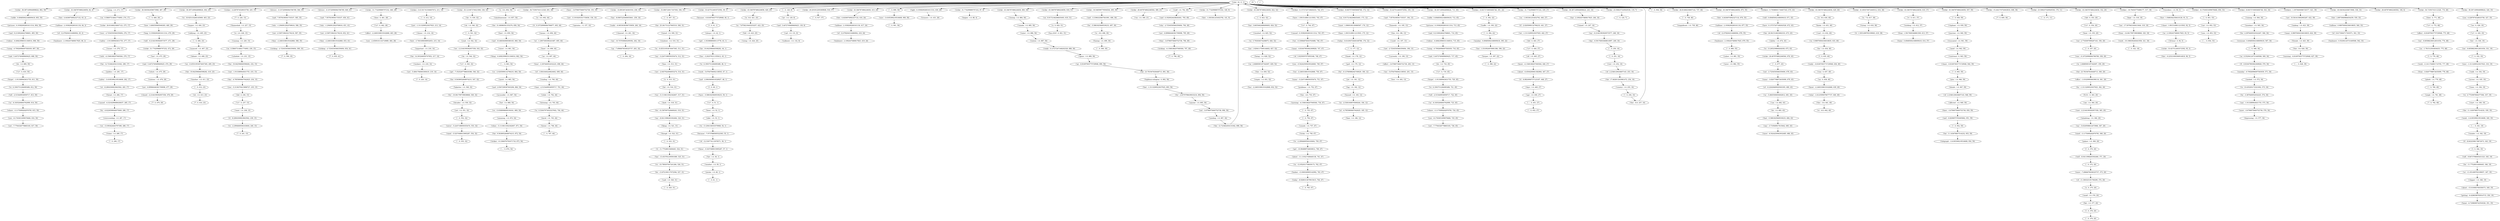 strict digraph "" {
"('you', -2.4509101132718989, 464, 28)";
"('and', -3.3396325867561991, 496, 30)";
"('today', 0.61439372640168788, 176, 12)";
"('david', 1.0, 705, 44)";
"('said', 1.0, 528, 31)";
"('stations', 1.0, 476, 29)";
"('really', -0.81697003775729948, 636, 40)";
"('pictures', 0.19382002601611314, 804, 50)";
"('do', 1.0, 718, 45)";
"('us', -5.4845500650402812, 681, 43)";
"('small', 1.0, 376, 20)";
"('strike', 43.346787486224656, 883, 56)";
"(\"n't\", 0, 810, 50)";
"('...', 0, 863, 54)";
"('a', 0, 515, 31)";
"('wo', 0, 328, 19)";
"('!', 0, 332, 19)";
"('do', 1.0, 544, 32)";
"('time', -2.515449934959717, 701, 44)";
"('?', 0, 226, 15)";
"('...', 0, 874, 54)";
"('be', -3.387640052032225, 574, 34)";
"('24-hour', 0, 94, 5)";
"('strike', 43.346787486224656, 62, 2)";
"('strike', 38.387149944898624, 802, 50)";
"('are', 2.5387196432176218, 587, 35)";
"('this', 3.0, 626, 39)";
"('na', 0, 638, 40)";
"('day', -0.59176003468814997, 249, 16)";
"('all', 1.0, 445, 27)";
"('are', -7.7764326778865183, 817, 50)";
"('strike', 40.040362458673968, 467, 29)";
"('me', -10.747058840299392, 262, 16)";
"('work', -3.1411764801710795, 777, 48)";
"('important', 1.0, 216, 14)";
"('hour', -3.387640052032225, 698, 44)";
"('i', 0, 344, 19)";
"('strike', 38.387149944898624, 402, 23)";
"('hits', 4.4436974992327132, 876, 55)";
"('going', 1.0, 273, 17)";
"('many', -3.8267798872635099, 679, 43)";
"('strike', 31.774299889797252, 472, 29)";
"('town', 1.0, 336, 19)";
"('...', 0, 341, 19)";
"('me', -0.60588236012831054, 774, 48)";
"('is', 8.0, 630, 40)";
"('least', 1.0, 696, 44)";
"('the', 23.781947630448713, 360, 20)";
"('has', -13.453781259591089, 525, 31)";
"(\"n't\", 0, 719, 45)";
"('it', 1.5051499783199063, 619, 38)";
"('they', -2.2483338019162868, 653, 41)";
"('most', 1.0969100130080567, 174, 12)";
"('plus', 1.0, 946, 59)";
"('.', 0, 212, 14)";
"('drivers', -0.10720996964786789, 584, 35)";
"('i', 0, 635, 40)";
"('when', -5.1110613302342607, 871, 54)";
"('less', 1.0, 202, 13)";
"('forget', -1.913389943631755, 720, 45)";
"(\"n't\", 0, 772, 48)";
"('?', 0, 798, 49)";
"('while', 1.0, 702, 44)";
"('publics', 1.0, 281, 17)";
"('if', -2.0205999132796233, 441, 27)";
"('at', -8.2804300823843562, 283, 17)";
"('(', 0, 370, 20)";
"('about', -15.010083760358373, 349, 19)";
"('drivers', -0.10720996964786789, 649, 41)";
"('strike', 31.774299889797252, 460, 28)";
"('needed', 1.0, 572, 34)";
"('liking', 1.0, 521, 31)";
"('home', 0.49485002168009418, 614, 37)";
"('this', -3.0, 641, 40)";
"('quick', 1.0, 865, 54)";
"(\"n't\", 0, 237, 15)";
"('strikes', 0.41181741504607672, 211, 14)";
"('it', -6.8824900737123187, 448, 27)";
"('will', -0.21441993929573577, 471, 29)";
"('to', 10.435293172321002, 573, 34)";
"('so', -5.0308998699194341, 869, 54)";
"(',', 0, 406, 23)";
"('does', 0, 771, 48)";
"('are', -3.1919205351735656, 156, 10)";
"('are', -7.7764326778865183, 726, 45)";
"('forget', -1.913389943631755, 811, 50)";
"('the', 11.143678857514232, 953, 59)";
"('and', 7.9578199591735537, 585, 35)";
"('safety', -1.913389943631755, 277, 17)";
"('depressing', 1.0, 577, 34)";
"('strikes', 4.2287874528033758, 225, 15)";
"(',', 0, 851, 53)";
"('lag', 1.0, 182, 12)";
"('strike', 30.121087376021908, 538, 32)";
"('strike', 33.427512403572592, 95, 5)";
"('on', 0.58607314841774993, 230, 15)";
"('clapham', 1.0, 939, 59)";
"('from', 1.5917600346881509, 613, 37)";
"('beat', 1.0, 355, 20)";
"('yeah', 1.0, 542, 32)";
"('!', 0, 220, 14)";
"('with', -4.1568188207949364, 279, 17)";
"('trains', 1.0, 289, 17)";
"('!', 0, 241, 15)";
"('millions', 2.1938200260161134, 64, 2)";
"('know', -4.1568188207949364, 446, 27)";
"('swing', 1.0, 424, 25)";
"('is', 2.0, 228, 15)";
"('the', 26.941514823682333, 673, 43)";
"('is', 8.0, 856, 54)";
"('affected', 1.0, 949, 59)";
"('to', 0.53047973652527602, 704, 44)";
"('office', -1.0102999566398116, 361, 20)";
"('strikes', -9.1306076793471718, 873, 54)";
"('face', 1.5686362358410126, 91, 5)";
"('ability', 1.0, 674, 43)";
"('of', 2.2346129434607143, 253, 16)";
"('yahoo', 1.0, 881, 55)";
"('ruining', 1.0, 564, 34)";
"(\"n't\", 0, 329, 19)";
"('us', -6.1835200693762999, 723, 45)";
"('lines', -3.6796975660752738, 155, 10)";
"('on', 0.58607314841774993, 274, 17)";
"('closing', 1.0, 884, 56)";
"('work', -5.6764706002138503, 47, 1)";
"('mondays', 1.0, 565, 34)";
"('they', -2.2483338019162868, 588, 35)";
"('these', -5.5257498915995287, 57, 1)";
"('own', 1.0, 853, 53)";
"('wan', 0, 637, 40)";
"('is', 7.0, 617, 38)";
"('be', -13.872190117072506, 527, 31)";
"('strike', 16.89538726581916, 258, 16)";
"('.', 0, 392, 22)";
"('and', -0.8290875765495862, 951, 59)";
"('of', 12.078204314486904, 65, 2)";
"('.', 0, 290, 17)";
"('fuming', 1.0, 499, 30)";
"('where', -3.1175099262876795, 815, 50)";
"('canada', 1.0, 885, 56)";
"('on', 2.6688585187342007, 829, 52)";
"('will', -9.8473798005431323, 345, 19)";
"('8";
"('of', -0.22628489929583395, 680, 43)";
"('did', 0, 443, 27)";
"('strike', 36.73393743112328, 691, 44)";
"('strike', 35.080724917347936, 506, 31)";
"('they', -3.6796975660752738, 796, 49)";
"(',', 0, 412, 23)";
"('one', -1.913389943631755, 233, 15)";
"('walkouts', 1.0, 132, 8)";
"('palace', 1.0, 369, 20)";
"('londoners', 2.1092437480817825, 66, 2)";
"('?', 0, 479, 29)";
"('londoners', 2.1092437480817825, 879, 55)";
"('too', -5.1110613302342607, 517, 31)";
"('hits', 4.4436974992327132, 416, 24)";
"('honestly', 1.0, 195, 13)";
"('traffic', 1.0, 393, 22)";
"('why', -1.2940912924769616, 586, 35)";
"('my', -0.21441993929573577, 248, 16)";
"('weather', 1.0, 59, 1)";
"('strike', 43.346787486224656, 420, 25)";
"(',', 0, 128, 8)";
"('many', -3.2247198959355474, 751, 47)";
"('you', -0.54242509439324849, 749, 47)";
"('the', 17.462813243981472, 254, 16)";
"('any', -1.913389943631755, 575, 34)";
"('strike', 20.201812293369848, 916, 57)";
"('debate', 1.0, 408, 23)";
"('yet', 1.0, 551, 32)";
"('the', 19.042596840598282, 44, 1)";
"('could', 1.0, 197, 13)";
"('strike', 43.346787486224656, 415, 24)";
"('.', 0, 738, 46)";
"('know', -2.2483338019162868, 639, 40)";
"('-', 0, 952, 59)";
"('telegraph', -3.4185399219516608, 954, 59)";
"('my', -3.2247198959355474, 512, 31)";
"('the', 9.5638952608974215, 872, 54)";
"('opens', 1.0, 889, 56)";
"('striking', -4.1568188207949364, 797, 49)";
"('me', -5.6764706002138503, 201, 13)";
"(\"n't\", 0, 545, 32)";
"('the', 11.143678857514232, 339, 19)";
"('amid', 1.0, 942, 59)";
"('are', -0.89966446381709098, 795, 49)";
"('at', -1.2907300390241687, 695, 44)";
"('is', -9.0, 498, 30)";
"('am', 1.0, 364, 20)";
"('really', -6.0653038396735859, 260, 16)";
"('now', -2.2144199392957358, 365, 20)";
"('annoying', 1.0, 870, 54)";
"('";
"('.', 0, 899, 56)";
"('my', -8.0411998265592466, 520, 31)";
"('tight', 0.19382002601611314, 430, 26)";
"('can', 1.0, 682, 43)";
"('making', 1.0, 623, 39)";
"('of', -11.300325191700299, 374, 20)";
"('has', 2.1092437480817825, 246, 16)";
"('best', 1.0, 859, 54)";
"('lines', 1.0915149811213503, 175, 12)";
"('inspire', 1.0, 404, 23)";
"('.', 0, 507, 31)";
"('.', 0, 901, 56)";
"(\"n't\", 0, 444, 27)";
"('junction', 1.0, 940, 59)";
"('strike', 31.774299889797252, 87, 4)";
"('and', 7.9578199591735537, 194, 13)";
"(',', 0, 823, 52)";
"('caused', -4.3216299089436037, 285, 17)";
"('more', -6.5424250943932485, 686, 43)";
"('worst', 1.0, 861, 54)";
"('needing', 1.0, 897, 56)";
"('.', 0, 529, 31)";
"('this', 0.0, 196, 13)";
"(',', 0, 372, 20)";
"('about', -11.119327508440158, 761, 47)";
"('safety', -3.4185399219516608, 282, 17)";
"('.', 0, 177, 12)";
"('it', -11.77528010406445, 524, 31)";
"('tricky', 1.0, 758, 47)";
"('-', 0, 945, 59)";
"('.', 0, 250, 16)";
"('chipper', 1.0, 348, 19)";
"('millions', 2.1938200260161134, 877, 55)";
"('to', 18.925133260145909, 403, 23)";
"('.', 0, 322, 18)";
"('everyone', 0.49485002168009418, 567, 34)";
"('strike', 26.81466234847122, 275, 17)";
"('and', 10.468364969380165, 860, 54)";
"('long', 0.19382002601611314, 470, 29)";
"('so', -11.051499783199057, 347, 19)";
"('well', -8.0411998265592466, 371, 20)";
"('about', -6.4504200061382964, 447, 27)";
"('me', 1.9294117599144602, 827, 52)";
"('us', -6.1835200693762999, 814, 50)";
"('in', 5.793036574208875, 826, 52)";
"('of', 12.078204314486904, 418, 24)";
"('tell', -2.515449934959717, 813, 50)";
"('has', -8.0067225069055841, 259, 16)";
"('strike', 38.387149944898624, 245, 16)";
"('never', -5.2247198959355474, 553, 32)";
"('that', -5.5881825849539233, 684, 43)";
"('many', -0.81647993062369828, 747, 47)";
"('strike', 43.346787486224656, 818, 51)";
"('not', -2.7254550566359494, 678, 43)";
"('sounds', 1.0, 757, 47)";
"('you', -8.1763651699078466, 816, 50)";
"('.', 0, 398, 22)";
"('are', -5.4841766065300419, 219, 14)";
"('issues', 1.0, 278, 17)";
"('any', -3.719569917615642, 685, 43)";
"('and', 5.4472749489669425, 474, 29)";
"('bakerloo', 1.0, 548, 32)";
"('anyone', 1.0, 895, 56)";
"('too', -0.33984878303763688, 746, 47)";
"('morning', -0.81697003775729948, 627, 39)";
"('a', 0, 820, 51)";
"('of', 1.0041640220824402, 699, 44)";
"('not', -2.7254550566359494, 198, 13)";
"('friends', 1.0, 625, 39)";
"('london', -13.900349905142992, 763, 47)";
"('how', -3.7401698308952653, 215, 14)";
"('mind', -3.1175099262876795, 368, 20)";
"('we', -1.3113299523037925, 442, 27)";
"('strike', 18.548599779594504, 495, 30)";
"('";
"('by', -4.6226599046075849, 286, 17)";
"('nice', -3.4185399219516608, 900, 56)";
"('and', 5.4472749489669425, 717, 45)";
"('of', -12.530774113078571, 56, 1)";
"('many', 0.98970004336018835, 624, 39)";
"('by', -1.3113299523037925, 362, 20)";
"('able', 1.0, 53, 1)";
"('tube', 61, 0, -1)";
"('?', 0, 655, 41)";
"('accessible', 1.0, 867, 54)";
"('selfie', 0.49485002168009418, 712, 45)";
"('closed', -2.2144199392957358, 478, 29)";
"(',', 0, 552, 32)";
"('strike', 28.467874862246564, 389, 21)";
"('and', 7.9578199591735537, 650, 41)";
"('rail', 1.0, 131, 8)";
"('staff', 1.0, 792, 49)";
"('want', 1.0, 238, 15)";
"('up', -7.4966676038325737, 263, 16)";
"('millions', 2.1938200260161134, 417, 24)";
"('are', 2.5387196432176218, 652, 41)";
"('fair', 1.0, 58, 1)";
"('of', 2.2346129434607143, 948, 59)";
"('=', 0, 611, 37)";
"('edifying', 1.0, 405, 23)";
"('strike', 31.774299889797252, 140, 9)";
"('to', 13.265239868262638, 675, 43)";
"('why', -1.2940912924769616, 651, 41)";
"('really', 0.13727247168202528, 888, 56)";
"('thameslink', 1.0, 227, 15)";
"('timeline', 1.0, 411, 23)";
"('strike', 33.427512403572592, 39, 1)";
"('the', 31.68086561353276, 858, 54)";
"('strike', 43.346787486224656, 822, 52)";
"('up', -0.81697003775729948, 890, 56)";
"('to', 4.7753997804377306, 337, 19)";
"('station', 1.0, 887, 56)";
"('hits', 2.8873949984654259, 559, 33)";
"('.', 0, 120, 7)";
"('schedule', 1.0, 231, 15)";
"('what', -1.6123599479677737, 640, 40)";
"('the', 19.042596840598282, 410, 23)";
"('bussed', 1.0, 183, 12)";
"('have', -5.5881825849539233, 50, 1)";
"('herpes', 1.0, 397, 22)";
"('on', -13.993424443797398, 288, 17)";
"('to', 6.1903731284085488, 721, 45)";
"('strikes', 6.1372724716820253, 742, 47)";
"('it', 0.10720996964786877, 693, 44)";
"('week', -3.4185399219516608, 340, 19)";
"('get', -1.9339898569113778, 43, 1)";
"('strike', 38.387149944898624, 711, 45)";
"('my', -5.6329598612473966, 367, 20)";
"('.', 0, 677, 43)";
"('strike', 33.427512403572592, 193, 13)";
"('evacuated', 1.0, 941, 59)";
"('strikes', 8.0457574905606748, 172, 12)";
"('too', -2.2483338019162868, 750, 47)";
"('tinted', 1.0, 509, 31)";
"('news', 1.0, 882, 55)";
"('for', -9.1587097528469243, 519, 31)";
"('air', 1.0, 129, 8)";
"('more', -3.6796975660752738, 576, 34)";
"('strikes', 8.0457574905606748, 391, 22)";
"('striking', -2.7254550566359494, 589, 35)";
"('strikers', 0.79588001734407543, 670, 43)";
"('da-', 0, 539, 32)";
"('on', -0.45531953674047365, 409, 23)";
"('from', -3.8267798872635099, 778, 48)";
"('country', 1.0, 255, 16)";
"('this', -4.0, 753, 47)";
"('water', 1.0, 886, 56)";
"('videos', -0.40823996531184914, 806, 50)";
"('do', 1.0, 683, 43)";
"('i', 0, 776, 48)";
"('to', -10.789307047241266, 526, 31)";
"('nuanced', 1.0, 407, 23)";
"('...', 0, 628, 39)";
"('to', 6.1903731284085488, 46, 1)";
"('and', 9.2130924642768601, 805, 50)";
"('strike', 31.774299889797252, 439, 27)";
"('.', 0, 707, 44)";
"('monday', 0.49485002168009418, 395, 22)";
"('reading', 1.0, 700, 44)";
"('and', 4.1920024438636361, 793, 49)";
"('.', 0, 171, 11)";
"('...', 0, 854, 53)";
"('workers', 1.0, 218, 14)";
"('strike', 23.508237320920536, 119, 7)";
"('was', -0.10720996964786789, 358, 20)";
"('shows', 1.0, 214, 14)";
"('.', 0, 452, 27)";
"('hits', -0.22521000306914818, 96, 5)";
"('and', 9.2130924642768601, 714, 45)";
"('ago', 1.0, 450, 27)";
"('decades', 1.0, 550, 32)";
"('more', -7.4966676038325737, 373, 20)";
"('simultaneously', 1.0, 857, 54)";
"('for', -0.12780988292749029, 180, 12)";
"('do', 1.0, 809, 50)";
"('god', 1.0, 179, 12)";
"('but', 1.0, 868, 54)";
"('line', -1.3113299523037925, 893, 56)";
"('strike', 43.346787486224656, 937, 59)";
"('.', 0, 61, 1)";
"('you', -5.3136376415898727, 235, 15)";
"('bus', -2.2483338019162868, 832, 52)";
"('.', 0, 780, 48)";
"('.', 0, 936, 58)";
"('strike', 26.81466234847122, 737, 46)";
"('an', 1.0, 697, 44)";
"('limo', 1.0, 513, 31)";
"('?', 0, 590, 35)";
"('be', -11.77528010406445, 346, 19)";
"('.', 0, 500, 30)";
"('because', -0.81697003775729948, 40, 1)";
"('trousers', 1.0, 431, 26)";
"('strike', 43.346787486224656, 875, 55)";
"('";
"('in', 2.6688585187342007, 359, 20)";
"('strike', 43.346787486224656, 629, 40)";
"('londoners', 2.1092437480817825, 419, 24)";
"('pictures', 0.19382002601611314, 713, 45)";
"('means', 1.0, 694, 44)";
"('on', 8.9172146296835493, 173, 12)";
"('the', 14.303246050747852, 217, 14)";
"('our', 1.0, 852, 53)";
"('hits', 4.4436974992327132, 63, 2)";
"('kept', 1.0, 318, 18)";
"('if', -8.6432598178872073, 343, 19)";
"('nice', -1.3113299523037925, 333, 19)";
"('bus', -3.202576311355612, 45, 1)";
"('resulted', 1.0, 825, 52)";
"('so', -2.0205999132796233, 864, 54)";
"('home', -6.7298698742554528, 351, 19)";
"('he', -5.5881825849539233, 497, 30)";
"('bit', 1.0, 516, 31)";
"('!', 0, 782, 48)";
"('to', 6.1903731284085488, 812, 50)";
"('full', 1.0, 423, 25)";
"('strike', 43.346787486224656, 352, 20)";
"('6am', 1.0, 186, 12)";
"('we', -2.2144199392957358, 543, 32)";
"('overcrowding', 1.0, 287, 17)";
"('kinda', 1.0, 631, 40)";
"('affect', -0.81697003775729948, 773, 48)";
"('morning', -4.1568188207949364, 754, 47)";
"('thank', 1.0, 178, 12)";
"('are', -2.0457924994953274, 514, 31)";
"(')', 0, 378, 20)";
"('the', 12.723462454131042, 280, 17)";
"('strike', 41.693574972449312, 616, 38)";
"('strike', 43.346787486224656, 610, 37)";
"('just', -1.3113299523037925, 213, 14)";
"('problems', 1.0, 752, 47)";
"('day', -4.7855800607042625, 234, 15)";
"('currently', 1.0, 199, 13)";
"('at', -4.7855800607042625, 185, 12)";
"('you', 4.2287874528033758, 327, 19)";
"('?', 0, 609, 36)";
"('strike', 38.387149944898624, 326, 19)";
"('i', 0, 41, 1)";
"('bet', 1.0, 330, 19)";
"('and', 2.9367299387603296, 866, 54)";
"('this', -6.0, 257, 16)";
"('on', 8.9172146296835493, 819, 51)";
"('is', 8.0, 421, 25)";
"('via', 1.0, 390, 21)";
"(',', 0, 568, 34)";
"('hits', -1.003361253452792, 141, 9)";
"('you', -8.1763651699078466, 725, 45)";
"('threat', 1.0, 284, 17)";
"('did', 0, 236, 15)";
"('to', -2.2994669594163604, 759, 47)";
"('monday', -0.70926996097583039, 571, 34)";
"('to', -5.1294136553579968, 54, 1)";
"('have', 1.0915149811213503, 743, 47)";
"('running', 1.0, 229, 15)";
"('affect', -2.2483338019162868, 463, 28)";
"('from', -14.061799739838868, 320, 18)";
"('strike', 15.242174752043816, 608, 36)";
"('strike', 23.508237320920536, 170, 11)";
"('affect', -3.6796975660752738, 200, 13)";
"('eh', 1.0, 413, 23)";
"('the', 19.042596840598282, 232, 15)";
"('did', 0, 353, 20)";
"('millions', 0.98970004336018835, 560, 33)";
"('and', 5.4472749489669425, 130, 8)";
"('.', 0, 765, 47)";
"('the', 23.781947630448713, 891, 56)";
"('details', 1.0, 947, 59)";
"('";
"('last', 1.0, 473, 29)";
"('flat', 1.0, 377, 20)";
"('this', 1.0, 830, 52)";
"('strikes', 8.0457574905606748, 563, 34)";
"(\"n't\", 0, 51, 1)";
"('are', 10.561615892965287, 622, 39)";
"('mind', -5.5257498915995287, 554, 32)";
"('strikes', -16.76454775486177, 317, 18)";
"('using', -0.70926996097583039, 807, 50)";
"('oh', 1.0, 540, 32)";
"('videos', -0.40823996531184914, 715, 45)";
"('of', 9.6173064717303571, 561, 33)";
"('.', 0, 755, 47)";
"('in', -0.45531953674047365, 511, 31)";
"('selfie', 0.49485002168009418, 803, 50)";
"('rest', 1.0, 252, 16)";
"('travellers', 1.0, 90, 5)";
"('if', -0.81647993062369828, 570, 34)";
"('.', 0, 394, 22)";
"(';', 0, 756, 47)";
"('in', -2.5381049070569244, 184, 12)";
"('which', 1.0, 475, 29)";
"('strikes', -8.1763651699078466, 850, 53)";
"('operatin..', 0, 157, 10)";
"('.', 0, 917, 57)";
"('where', -3.1175099262876795, 724, 45)";
"('across', 1.0, 335, 19)";
"('in', -12.952031758639173, 762, 47)";
"('tell', -2.515449934959717, 722, 45)";
"('over', -2.7254550566359494, 276, 17)";
"('as', -1.781512503836435, 775, 48)";
"('jet', 1.0, 181, 12)";
"('cheered', 1.0, 261, 16)";
"('caused', 0.19382002601611314, 745, 47)";
"('thing', -0.40823996531184914, 862, 54)";
"('the', 12.723462454131042, 898, 56)";
"(\"n't\", 0, 354, 20)";
"('lines', -3.6796975660752738, 950, 59)";
"('a', 0, 375, 20)";
"('i', 0, 49, 1)";
"('for', 4.3876400520322267, 566, 34)";
"('as', -1.003361253452792, 440, 27)";
"('...', 0, 451, 27)";
"('days', 1.0, 449, 27)";
"('magnificent', 1.0, 739, 46)";
"('not', -3.6796975660752738, 896, 56)";
"('is', -4.0, 642, 40)";
"('far', 1.0, 634, 40)";
"('has', 3.6655462488490693, 824, 52)";
"('?', 0, 414, 23)";
"('me', -17.507843160413444, 319, 18)";
"('as', 2.1092437480817825, 93, 5)";
"('does', 0, 461, 28)";
"('strike', 36.73393743112328, 770, 48)";
"('.', 0, 379, 20)";
"('being', 1.0, 828, 52)";
"('me', 2.7745097999287163, 356, 20)";
"('have', 0.13727247168202528, 672, 43)";
"('.', 0, 264, 16)";
"('-', 0, 880, 55)";
"('dark', 1.0, 518, 31)";
"('so', 0.98970004336018835, 633, 40)";
"('strike', 28.467874862246564, 676, 43)";
"('walk', 1.0, 334, 19)";
"('londoners', 0.55294124731449568, 562, 33)";
"('highbury-islington', 0, 892, 56)";
"('and', -2.0843600816528927, 48, 1)";
"('been', 1.0, 52, 1)";
"('as', 0.55294124731449568, 569, 34)";
"('wonder', 1.0, 342, 19)";
"('why', -2.7254550566359494, 794, 49)";
"('always', 1.0, 42, 1)";
"('neigh', 1.0, 781, 48)";
"('inhabiting', 1.0, 366, 20)";
"('and', 5.4472749489669425, 808, 50)";
"('are', -0.89966446381709098, 477, 29)";
"('is', 4.0, 692, 44)";
"('for', -10.061799739838868, 549, 32)";
"(\"n't\", 0, 744, 47)";
"(',', 0, 541, 32)";
"('of', 5.9259597075955348, 748, 47)";
"('rush-hour', 0, 943, 59)";
"('has', 1.3310924976981386, 396, 22)";
"('to', -2.2994669594163604, 240, 15)";
"('it', -8.2804300823843562, 239, 15)";
"('still', 0.49485002168009418, 671, 43)";
"('because', -7.9737888585522363, 55, 1)";
"('the', 25.361731227065519, 508, 31)";
"(';', 0, 251, 16)";
"('empty', 1.0, 831, 52)";
"('pricks', 1.0, 60, 1)";
"('how', 3.484550065040283, 469, 29)";
"('chaos', -0.81697003775729948, 944, 59)";
"('strikers', 1.3979400086720377, 621, 39)";
"('working', 1.0, 612, 37)";
"('strike', 40.040362458673968, 558, 33)";
"('get', -10.964889726830812, 760, 47)";
"('today', -8.9280313679915615, 764, 47)";
"('begins', 1.0, 88, 4)";
"('cool', 1.0, 632, 40)";
"('bowie', 1.0, 706, 44)";
"('chaos', 1.0915149811213503, 92, 5)";
"('.', 0, 555, 32)";
"('work', -19.198039240441958, 321, 18)";
"('listening', 1.0, 703, 44)";
"('windows', 1.0, 510, 31)";
"('getting', -6.4288398785914715, 350, 19)";
"('using', -0.70926996097583039, 716, 45)";
"(\"n't\", 0, 462, 28)";
"('ruined', 1.0, 247, 16)";
"('bus.////////', 0, 821, 51)";
"('strike', 28.467874862246564, 106, 6)";
"('for', -2.8370798439033216, 894, 56)";
"(',', 0, 523, 31)";
"('trying', 1.0, 618, 38)";
"('in', 7.8758219445253257, 422, 25)";
"('me', -0.60588236012831054, 331, 19)";
"('start', 1.0, 338, 19)";
"('striking', -2.7254550566359494, 654, 41)";
"('though', 1.0, 522, 31)";
"('of', 12.078204314486904, 878, 55)";
"('plinth', 1.0, 779, 48)";
"('get', -7.3525297788630386, 546, 32)";
"('the', 9.5638952608974215, 547, 32)";
"('and', -3.3396325867561991, 496, 30)" -> "('he', -5.5881825849539233, 497, 30)";
"('today', 0.61439372640168788, 176, 12)" -> "('.', 0, 177, 12)";
"('david', 1.0, 705, 44)" -> "('bowie', 1.0, 706, 44)";
"('said', 1.0, 528, 31)" -> "('.', 0, 529, 31)";
"('stations', 1.0, 476, 29)" -> "('are', -0.89966446381709098, 477, 29)";
"('really', -0.81697003775729948, 636, 40)" -> "('wan', 0, 637, 40)";
"('pictures', 0.19382002601611314, 804, 50)" -> "('and', 9.2130924642768601, 805, 50)";
"('do', 1.0, 718, 45)" -> "(\"n't\", 0, 719, 45)";
"('us', -5.4845500650402812, 681, 43)" -> "('can', 1.0, 682, 43)";
"('small', 1.0, 376, 20)" -> "('flat', 1.0, 377, 20)";
"('strike', 43.346787486224656, 883, 56)" -> "('closing', 1.0, 884, 56)";
"(\"n't\", 0, 810, 50)" -> "('forget', -1.913389943631755, 811, 50)";
"('...', 0, 863, 54)" -> "('so', -2.0205999132796233, 864, 54)";
"('a', 0, 515, 31)" -> "('bit', 1.0, 516, 31)";
"('wo', 0, 328, 19)" -> "(\"n't\", 0, 329, 19)";
"('!', 0, 332, 19)" -> "('nice', -1.3113299523037925, 333, 19)";
"('do', 1.0, 544, 32)" -> "(\"n't\", 0, 545, 32)";
"('time', -2.515449934959717, 701, 44)" -> "('while', 1.0, 702, 44)";
"('?', 0, 226, 15)" -> "('thameslink', 1.0, 227, 15)";
"('be', -3.387640052032225, 574, 34)" -> "('any', -1.913389943631755, 575, 34)";
"('24-hour', 0, 94, 5)" -> "('strike', 33.427512403572592, 95, 5)";
"('strike', 43.346787486224656, 62, 2)" -> "('hits', 4.4436974992327132, 63, 2)";
"('strike', 38.387149944898624, 802, 50)" -> "('selfie', 0.49485002168009418, 803, 50)";
"('are', 2.5387196432176218, 587, 35)" -> "('they', -2.2483338019162868, 588, 35)";
"('this', 3.0, 626, 39)" -> "('morning', -0.81697003775729948, 627, 39)";
"('na', 0, 638, 40)" -> "('know', -2.2483338019162868, 639, 40)";
"('day', -0.59176003468814997, 249, 16)" -> "('.', 0, 250, 16)";
"('all', 1.0, 445, 27)" -> "('know', -4.1568188207949364, 446, 27)";
"('strike', 40.040362458673968, 467, 29)" -> "(':', 0, 468, 29)";
"('me', -10.747058840299392, 262, 16)" -> "('up', -7.4966676038325737, 263, 16)";
"('work', -3.1411764801710795, 777, 48)" -> "('from', -3.8267798872635099, 778, 48)";
"('important', 1.0, 216, 14)" -> "('the', 14.303246050747852, 217, 14)";
"('hour', -3.387640052032225, 698, 44)" -> "('of', 1.0041640220824402, 699, 44)";
"('i', 0, 344, 19)" -> "('will', -9.8473798005431323, 345, 19)";
"('strike', 38.387149944898624, 402, 23)" -> "('to', 18.925133260145909, 403, 23)";
"('hits', 4.4436974992327132, 876, 55)" -> "('millions', 2.1938200260161134, 877, 55)";
"('going', 1.0, 273, 17)" -> "('on', 0.58607314841774993, 274, 17)";
"('many', -3.8267798872635099, 679, 43)" -> "('of', -0.22628489929583395, 680, 43)";
"('strike', 31.774299889797252, 472, 29)" -> "('last', 1.0, 473, 29)";
"('town', 1.0, 336, 19)" -> "('to', 4.7753997804377306, 337, 19)";
"('...', 0, 341, 19)" -> "('wonder', 1.0, 342, 19)";
"('me', -0.60588236012831054, 774, 48)" -> "('as', -1.781512503836435, 775, 48)";
"('is', 8.0, 630, 40)" -> "('kinda', 1.0, 631, 40)";
"('least', 1.0, 696, 44)" -> "('an', 1.0, 697, 44)";
"('the', 23.781947630448713, 360, 20)" -> "('office', -1.0102999566398116, 361, 20)";
"('has', -13.453781259591089, 525, 31)" -> "('to', -10.789307047241266, 526, 31)";
"(\"n't\", 0, 719, 45)" -> "('forget', -1.913389943631755, 720, 45)";
"('they', -2.2483338019162868, 653, 41)" -> "('striking', -2.7254550566359494, 654, 41)";
"('most', 1.0969100130080567, 174, 12)" -> "('lines', 1.0915149811213503, 175, 12)";
"('plus', 1.0, 946, 59)" -> "('details', 1.0, 947, 59)";
"('.', 0, 212, 14)" -> "('just', -1.3113299523037925, 213, 14)";
"('drivers', -0.10720996964786789, 584, 35)" -> "('and', 7.9578199591735537, 585, 35)";
"('i', 0, 635, 40)" -> "('really', -0.81697003775729948, 636, 40)";
"('when', -5.1110613302342607, 871, 54)" -> "('the', 9.5638952608974215, 872, 54)";
"('forget', -1.913389943631755, 720, 45)" -> "('to', 6.1903731284085488, 721, 45)";
"(\"n't\", 0, 772, 48)" -> "('affect', -0.81697003775729948, 773, 48)";
"('while', 1.0, 702, 44)" -> "('listening', 1.0, 703, 44)";
"('publics', 1.0, 281, 17)" -> "('safety', -3.4185399219516608, 282, 17)";
"('if', -2.0205999132796233, 441, 27)" -> "('we', -1.3113299523037925, 442, 27)";
"('at', -8.2804300823843562, 283, 17)" -> "('threat', 1.0, 284, 17)";
"('(', 0, 370, 20)" -> "('well', -8.0411998265592466, 371, 20)";
"('about', -15.010083760358373, 349, 19)" -> "('getting', -6.4288398785914715, 350, 19)";
"('drivers', -0.10720996964786789, 649, 41)" -> "('and', 7.9578199591735537, 650, 41)";
"('strike', 31.774299889797252, 460, 28)" -> "('does', 0, 461, 28)";
"('needed', 1.0, 572, 34)" -> "('to', 10.435293172321002, 573, 34)";
"('liking', 1.0, 521, 31)" -> "('though', 1.0, 522, 31)";
"('this', -3.0, 641, 40)" -> "('is', -4.0, 642, 40)";
"('quick', 1.0, 865, 54)" -> "('and', 2.9367299387603296, 866, 54)";
"(\"n't\", 0, 237, 15)" -> "('want', 1.0, 238, 15)";
"('strikes', 0.41181741504607672, 211, 14)" -> "('.', 0, 212, 14)";
"('it', -6.8824900737123187, 448, 27)" -> "('days', 1.0, 449, 27)";
"('will', -0.21441993929573577, 471, 29)" -> "('strike', 31.774299889797252, 472, 29)";
"('to', 10.435293172321002, 573, 34)" -> "('be', -3.387640052032225, 574, 34)";
"('so', -5.0308998699194341, 869, 54)" -> "('annoying', 1.0, 870, 54)";
"(',', 0, 406, 23)" -> "('nuanced', 1.0, 407, 23)";
"('does', 0, 771, 48)" -> "(\"n't\", 0, 772, 48)";
"('are', -3.1919205351735656, 156, 10)" -> "('operatin..', 0, 157, 10)";
"('forget', -1.913389943631755, 811, 50)" -> "('to', 6.1903731284085488, 812, 50)";
"('the', 11.143678857514232, 953, 59)" -> "('telegraph', -3.4185399219516608, 954, 59)";
"('and', 7.9578199591735537, 585, 35)" -> "('why', -1.2940912924769616, 586, 35)";
"('safety', -1.913389943631755, 277, 17)" -> "('issues', 1.0, 278, 17)";
"('strikes', 4.2287874528033758, 225, 15)" -> "('?', 0, 226, 15)";
"(',', 0, 851, 53)" -> "('our', 1.0, 852, 53)";
"('lag', 1.0, 182, 12)" -> "('bussed', 1.0, 183, 12)";
"('strike', 30.121087376021908, 538, 32)" -> "('da-', 0, 539, 32)";
"('strike', 33.427512403572592, 95, 5)" -> "('hits', -0.22521000306914818, 96, 5)";
"('on', 0.58607314841774993, 230, 15)" -> "('schedule', 1.0, 231, 15)";
"('clapham', 1.0, 939, 59)" -> "('junction', 1.0, 940, 59)";
"('from', 1.5917600346881509, 613, 37)" -> "('home', 0.49485002168009418, 614, 37)";
"('beat', 1.0, 355, 20)" -> "('me', 2.7745097999287163, 356, 20)";
"('yeah', 1.0, 542, 32)" -> "('we', -2.2144199392957358, 543, 32)";
"('with', -4.1568188207949364, 279, 17)" -> "('the', 12.723462454131042, 280, 17)";
"('trains', 1.0, 289, 17)" -> "('.', 0, 290, 17)";
"('millions', 2.1938200260161134, 64, 2)" -> "('of', 12.078204314486904, 65, 2)";
"('know', -4.1568188207949364, 446, 27)" -> "('about', -6.4504200061382964, 447, 27)";
"('is', 2.0, 228, 15)" -> "('running', 1.0, 229, 15)";
"('the', 26.941514823682333, 673, 43)" -> "('ability', 1.0, 674, 43)";
"('is', 8.0, 856, 54)" -> "('simultaneously', 1.0, 857, 54)";
"('affected', 1.0, 949, 59)" -> "('lines', -3.6796975660752738, 950, 59)";
"('to', 0.53047973652527602, 704, 44)" -> "('david', 1.0, 705, 44)";
"('office', -1.0102999566398116, 361, 20)" -> "('by', -1.3113299523037925, 362, 20)";
"('strikes', -9.1306076793471718, 873, 54)" -> "('...', 0, 874, 54)";
"('face', 1.5686362358410126, 91, 5)" -> "('chaos', 1.0915149811213503, 92, 5)";
"('ability', 1.0, 674, 43)" -> "('to', 13.265239868262638, 675, 43)";
"('of', 2.2346129434607143, 253, 16)" -> "('the', 17.462813243981472, 254, 16)";
"('yahoo', 1.0, 881, 55)" -> "('news', 1.0, 882, 55)";
"('ruining', 1.0, 564, 34)" -> "('mondays', 1.0, 565, 34)";
"(\"n't\", 0, 329, 19)" -> "('bet', 1.0, 330, 19)";
"('us', -6.1835200693762999, 723, 45)" -> "('where', -3.1175099262876795, 724, 45)";
"('lines', -3.6796975660752738, 155, 10)" -> "('are', -3.1919205351735656, 156, 10)";
"('on', 0.58607314841774993, 274, 17)" -> "('strike', 26.81466234847122, 275, 17)";
"('closing', 1.0, 884, 56)" -> "('canada', 1.0, 885, 56)";
"('work', -5.6764706002138503, 47, 1)" -> "('and', -2.0843600816528927, 48, 1)";
"('mondays', 1.0, 565, 34)" -> "('for', 4.3876400520322267, 566, 34)";
"('they', -2.2483338019162868, 588, 35)" -> "('striking', -2.7254550566359494, 589, 35)";
"('these', -5.5257498915995287, 57, 1)" -> "('fair', 1.0, 58, 1)";
"('own', 1.0, 853, 53)" -> "('...', 0, 854, 53)";
"('wan', 0, 637, 40)" -> "('na', 0, 638, 40)";
"('is', 7.0, 617, 38)" -> "('trying', 1.0, 618, 38)";
"('be', -13.872190117072506, 527, 31)" -> "('said', 1.0, 528, 31)";
"('strike', 16.89538726581916, 258, 16)" -> "('has', -8.0067225069055841, 259, 16)";
"('.', 0, 392, 22)" -> "('traffic', 1.0, 393, 22)";
"('and', -0.8290875765495862, 951, 59)" -> "('-', 0, 952, 59)";
"('of', 12.078204314486904, 65, 2)" -> "('londoners', 2.1092437480817825, 66, 2)";
"('fuming', 1.0, 499, 30)" -> "('.', 0, 500, 30)";
"('where', -3.1175099262876795, 815, 50)" -> "('you', -8.1763651699078466, 816, 50)";
"('canada', 1.0, 885, 56)" -> "('water', 1.0, 886, 56)";
"('on', 2.6688585187342007, 829, 52)" -> "('this', 1.0, 830, 52)";
"('will', -9.8473798005431323, 345, 19)" -> "('be', -11.77528010406445, 346, 19)";
"('8:10.', 0, 363, 20)" -> "('am', 1.0, 364, 20)";
"('of', -0.22628489929583395, 680, 43)" -> "('us', -5.4845500650402812, 681, 43)";
"('did', 0, 443, 27)" -> "(\"n't\", 0, 444, 27)";
"('strike', 36.73393743112328, 691, 44)" -> "('is', 4.0, 692, 44)";
"('strike', 35.080724917347936, 506, 31)" -> "('.', 0, 507, 31)";
"('they', -3.6796975660752738, 796, 49)" -> "('striking', -4.1568188207949364, 797, 49)";
"(',', 0, 412, 23)" -> "('eh', 1.0, 413, 23)";
"('one', -1.913389943631755, 233, 15)" -> "('day', -4.7855800607042625, 234, 15)";
"('palace', 1.0, 369, 20)" -> "('(', 0, 370, 20)";
"('londoners', 2.1092437480817825, 879, 55)" -> "('-', 0, 880, 55)";
"('too', -5.1110613302342607, 517, 31)" -> "('dark', 1.0, 518, 31)";
"('hits', 4.4436974992327132, 416, 24)" -> "('millions', 2.1938200260161134, 417, 24)";
"('honestly', 1.0, 195, 13)" -> "('this', 0.0, 196, 13)";
"('traffic', 1.0, 393, 22)" -> "('.', 0, 394, 22)";
"('why', -1.2940912924769616, 586, 35)" -> "('are', 2.5387196432176218, 587, 35)";
"('my', -0.21441993929573577, 248, 16)" -> "('day', -0.59176003468814997, 249, 16)";
"('weather', 1.0, 59, 1)" -> "('pricks', 1.0, 60, 1)";
"('strike', 43.346787486224656, 420, 25)" -> "('is', 8.0, 421, 25)";
"(',', 0, 128, 8)" -> "('air', 1.0, 129, 8)";
"('many', -3.2247198959355474, 751, 47)" -> "('problems', 1.0, 752, 47)";
"('you', -0.54242509439324849, 749, 47)" -> "('too', -2.2483338019162868, 750, 47)";
"('the', 17.462813243981472, 254, 16)" -> "('country', 1.0, 255, 16)";
"('any', -1.913389943631755, 575, 34)" -> "('more', -3.6796975660752738, 576, 34)";
"('strike', 20.201812293369848, 916, 57)" -> "('.', 0, 917, 57)";
"('debate', 1.0, 408, 23)" -> "('on', -0.45531953674047365, 409, 23)";
"('yet', 1.0, 551, 32)" -> "(',', 0, 552, 32)";
"('the', 19.042596840598282, 44, 1)" -> "('bus', -3.202576311355612, 45, 1)";
"('could', 1.0, 197, 13)" -> "('not', -2.7254550566359494, 198, 13)";
"('strike', 43.346787486224656, 415, 24)" -> "('hits', 4.4436974992327132, 416, 24)";
"('.', 0, 738, 46)" -> "('magnificent', 1.0, 739, 46)";
"('know', -2.2483338019162868, 639, 40)" -> "('what', -1.6123599479677737, 640, 40)";
"('-', 0, 952, 59)" -> "('the', 11.143678857514232, 953, 59)";
"('my', -3.2247198959355474, 512, 31)" -> "('limo', 1.0, 513, 31)";
"('the', 9.5638952608974215, 872, 54)" -> "('strikes', -9.1306076793471718, 873, 54)";
"('opens', 1.0, 889, 56)" -> "('up', -0.81697003775729948, 890, 56)";
"('striking', -4.1568188207949364, 797, 49)" -> "('?', 0, 798, 49)";
"('me', -5.6764706002138503, 201, 13)" -> "('less', 1.0, 202, 13)";
"(\"n't\", 0, 545, 32)" -> "('get', -7.3525297788630386, 546, 32)";
"('the', 11.143678857514232, 339, 19)" -> "('week', -3.4185399219516608, 340, 19)";
"('amid', 1.0, 942, 59)" -> "('rush-hour', 0, 943, 59)";
"('are', -0.89966446381709098, 795, 49)" -> "('they', -3.6796975660752738, 796, 49)";
"('at', -1.2907300390241687, 695, 44)" -> "('least', 1.0, 696, 44)";
"('is', -9.0, 498, 30)" -> "('fuming', 1.0, 499, 30)";
"('am', 1.0, 364, 20)" -> "('now', -2.2144199392957358, 365, 20)";
"('really', -6.0653038396735859, 260, 16)" -> "('cheered', 1.0, 261, 16)";
"('now', -2.2144199392957358, 365, 20)" -> "('inhabiting', 1.0, 366, 20)";
"('annoying', 1.0, 870, 54)" -> "('when', -5.1110613302342607, 871, 54)";
"(':', 0, 468, 29)" -> "('how', 3.484550065040283, 469, 29)";
"('.', 0, 899, 56)" -> "('nice', -3.4185399219516608, 900, 56)";
"('my', -8.0411998265592466, 520, 31)" -> "('liking', 1.0, 521, 31)";
"('tight', 0.19382002601611314, 430, 26)" -> "('trousers', 1.0, 431, 26)";
"('can', 1.0, 682, 43)" -> "('do', 1.0, 683, 43)";
"('making', 1.0, 623, 39)" -> "('many', 0.98970004336018835, 624, 39)";
"('of', -11.300325191700299, 374, 20)" -> "('a', 0, 375, 20)";
"('has', 2.1092437480817825, 246, 16)" -> "('ruined', 1.0, 247, 16)";
"('best', 1.0, 859, 54)" -> "('and', 10.468364969380165, 860, 54)";
"('lines', 1.0915149811213503, 175, 12)" -> "('today', 0.61439372640168788, 176, 12)";
"('inspire', 1.0, 404, 23)" -> "('edifying', 1.0, 405, 23)";
"('.', 0, 507, 31)" -> "('the', 25.361731227065519, 508, 31)";
"(\"n't\", 0, 444, 27)" -> "('all', 1.0, 445, 27)";
"('junction', 1.0, 940, 59)" -> "('evacuated', 1.0, 941, 59)";
"('strike', 31.774299889797252, 87, 4)" -> "('begins', 1.0, 88, 4)";
"('and', 7.9578199591735537, 194, 13)" -> "('honestly', 1.0, 195, 13)";
"(',', 0, 823, 52)" -> "('has', 3.6655462488490693, 824, 52)";
"('caused', -4.3216299089436037, 285, 17)" -> "('by', -4.6226599046075849, 286, 17)";
"('worst', 1.0, 861, 54)" -> "('thing', -0.40823996531184914, 862, 54)";
"('needing', 1.0, 897, 56)" -> "('the', 12.723462454131042, 898, 56)";
"('this', 0.0, 196, 13)" -> "('could', 1.0, 197, 13)";
"(',', 0, 372, 20)" -> "('more', -7.4966676038325737, 373, 20)";
"('about', -11.119327508440158, 761, 47)" -> "('in', -12.952031758639173, 762, 47)";
"('safety', -3.4185399219516608, 282, 17)" -> "('at', -8.2804300823843562, 283, 17)";
"('.', 0, 177, 12)" -> "('thank', 1.0, 178, 12)";
"('it', -11.77528010406445, 524, 31)" -> "('has', -13.453781259591089, 525, 31)";
"('tricky', 1.0, 758, 47)" -> "('to', -2.2994669594163604, 759, 47)";
"('-', 0, 945, 59)" -> "('plus', 1.0, 946, 59)";
"('.', 0, 250, 16)" -> "(';', 0, 251, 16)";
"('chipper', 1.0, 348, 19)" -> "('about', -15.010083760358373, 349, 19)";
"('millions', 2.1938200260161134, 877, 55)" -> "('of', 12.078204314486904, 878, 55)";
"('to', 18.925133260145909, 403, 23)" -> "('inspire', 1.0, 404, 23)";
"('everyone', 0.49485002168009418, 567, 34)" -> "(',', 0, 568, 34)";
"('strike', 26.81466234847122, 275, 17)" -> "('over', -2.7254550566359494, 276, 17)";
"('and', 10.468364969380165, 860, 54)" -> "('worst', 1.0, 861, 54)";
"('long', 0.19382002601611314, 470, 29)" -> "('will', -0.21441993929573577, 471, 29)";
"('so', -11.051499783199057, 347, 19)" -> "('chipper', 1.0, 348, 19)";
"('well', -8.0411998265592466, 371, 20)" -> "(',', 0, 372, 20)";
"('about', -6.4504200061382964, 447, 27)" -> "('it', -6.8824900737123187, 448, 27)";
"('me', 1.9294117599144602, 827, 52)" -> "('being', 1.0, 828, 52)";
"('us', -6.1835200693762999, 814, 50)" -> "('where', -3.1175099262876795, 815, 50)";
"('in', 5.793036574208875, 826, 52)" -> "('me', 1.9294117599144602, 827, 52)";
"('of', 12.078204314486904, 418, 24)" -> "('londoners', 2.1092437480817825, 419, 24)";
"('tell', -2.515449934959717, 813, 50)" -> "('us', -6.1835200693762999, 814, 50)";
"('has', -8.0067225069055841, 259, 16)" -> "('really', -6.0653038396735859, 260, 16)";
"('strike', 38.387149944898624, 245, 16)" -> "('has', 2.1092437480817825, 246, 16)";
"('never', -5.2247198959355474, 553, 32)" -> "('mind', -5.5257498915995287, 554, 32)";
"('that', -5.5881825849539233, 684, 43)" -> "('any', -3.719569917615642, 685, 43)";
"('many', -0.81647993062369828, 747, 47)" -> "('of', 5.9259597075955348, 748, 47)";
"('strike', 43.346787486224656, 818, 51)" -> "('on', 8.9172146296835493, 819, 51)";
"('not', -2.7254550566359494, 678, 43)" -> "('many', -3.8267798872635099, 679, 43)";
"('sounds', 1.0, 757, 47)" -> "('tricky', 1.0, 758, 47)";
"('you', -8.1763651699078466, 816, 50)" -> "('are', -7.7764326778865183, 817, 50)";
"('are', -5.4841766065300419, 219, 14)" -> "('!', 0, 220, 14)";
"('issues', 1.0, 278, 17)" -> "('with', -4.1568188207949364, 279, 17)";
"('any', -3.719569917615642, 685, 43)" -> "('more', -6.5424250943932485, 686, 43)";
"('and', 5.4472749489669425, 474, 29)" -> "('which', 1.0, 475, 29)";
"('bakerloo', 1.0, 548, 32)" -> "('for', -10.061799739838868, 549, 32)";
"('anyone', 1.0, 895, 56)" -> "('not', -3.6796975660752738, 896, 56)";
"('too', -0.33984878303763688, 746, 47)" -> "('many', -0.81647993062369828, 747, 47)";
"('morning', -0.81697003775729948, 627, 39)" -> "('...', 0, 628, 39)";
"('a', 0, 820, 51)" -> "('bus.////////', 0, 821, 51)";
"('of', 1.0041640220824402, 699, 44)" -> "('reading', 1.0, 700, 44)";
"('not', -2.7254550566359494, 198, 13)" -> "('currently', 1.0, 199, 13)";
"('friends', 1.0, 625, 39)" -> "('this', 3.0, 626, 39)";
"('london', -13.900349905142992, 763, 47)" -> "('today', -8.9280313679915615, 764, 47)";
"('how', -3.7401698308952653, 215, 14)" -> "('important', 1.0, 216, 14)";
"('mind', -3.1175099262876795, 368, 20)" -> "('palace', 1.0, 369, 20)";
"('we', -1.3113299523037925, 442, 27)" -> "('did', 0, 443, 27)";
"('strike', 18.548599779594504, 495, 30)" -> "('and', -3.3396325867561991, 496, 30)";
"(':', 0, 357, 20)" -> "('was', -0.10720996964786789, 358, 20)";
"('by', -4.6226599046075849, 286, 17)" -> "('overcrowding', 1.0, 287, 17)";
"('nice', -3.4185399219516608, 900, 56)" -> "('.', 0, 901, 56)";
"('and', 5.4472749489669425, 717, 45)" -> "('do', 1.0, 718, 45)";
"('of', -12.530774113078571, 56, 1)" -> "('these', -5.5257498915995287, 57, 1)";
"('many', 0.98970004336018835, 624, 39)" -> "('friends', 1.0, 625, 39)";
"('by', -1.3113299523037925, 362, 20)" -> "('8:10.', 0, 363, 20)";
"('able', 1.0, 53, 1)" -> "('to', -5.1294136553579968, 54, 1)";
"('tube', 61, 0, -1)" -> "('strike', 23.508237320920536, 170, 11)";
"('tube', 61, 0, -1)" -> "('strike', 35.080724917347936, 506, 31)";
"('tube', 61, 0, -1)" -> "('strike', 26.81466234847122, 737, 46)";
"('tube', 61, 0, -1)" -> "('strike', 38.387149944898624, 802, 50)";
"('tube', 61, 0, -1)" -> "('strike', 33.427512403572592, 39, 1)";
"('tube', 61, 0, -1)" -> "('strike', 31.774299889797252, 87, 4)";
"('tube', 61, 0, -1)" -> "('strikes', 0.41181741504607672, 211, 14)";
"('tube', 61, 0, -1)" -> "('.', 0, 936, 58)";
"('tube', 61, 0, -1)" -> "('strike', 38.387149944898624, 245, 16)";
"('tube', 61, 0, -1)" -> "('strike', 43.346787486224656, 875, 55)";
"('tube', 61, 0, -1)" -> "('strikes', 8.0457574905606748, 563, 34)";
"('tube', 61, 0, -1)" -> "('strike', 31.774299889797252, 439, 27)";
"('tube', 61, 0, -1)" -> "('strike', 43.346787486224656, 420, 25)";
"('tube', 61, 0, -1)" -> "(',', 0, 128, 8)";
"('tube', 61, 0, -1)" -> "('strikes', -16.76454775486177, 317, 18)";
"('tube', 61, 0, -1)" -> "('strikes', 4.2287874528033758, 225, 15)";
"('tube', 61, 0, -1)" -> "('strike', 36.73393743112328, 691, 44)";
"('tube', 61, 0, -1)" -> "('strike', 20.201812293369848, 916, 57)";
"('tube', 61, 0, -1)" -> "('strikes', 6.1372724716820253, 742, 47)";
"('tube', 61, 0, -1)" -> "('strike', 30.121087376021908, 538, 32)";
"('tube', 61, 0, -1)" -> "('strike', 43.346787486224656, 62, 2)";
"('tube', 61, 0, -1)" -> "('strike', 38.387149944898624, 711, 45)";
"('tube', 61, 0, -1)" -> "('strike', 43.346787486224656, 629, 40)";
"('tube', 61, 0, -1)" -> "('travellers', 1.0, 90, 5)";
"('tube', 61, 0, -1)" -> "('strike', 43.346787486224656, 415, 24)";
"('tube', 61, 0, -1)" -> "('strike', 33.427512403572592, 193, 13)";
"('tube', 61, 0, -1)" -> "('strikes', 8.0457574905606748, 172, 12)";
"('tube', 61, 0, -1)" -> "('strike', 43.346787486224656, 883, 56)";
"('tube', 61, 0, -1)" -> "('strike', 43.346787486224656, 818, 51)";
"('tube', 61, 0, -1)" -> "('strike', 40.040362458673968, 467, 29)";
"('tube', 61, 0, -1)" -> "('strike', 43.346787486224656, 352, 20)";
"('tube', 61, 0, -1)" -> "('strikes', 8.0457574905606748, 391, 22)";
"('tube', 61, 0, -1)" -> "('strikers', 1.3979400086720377, 621, 39)";
"('tube', 61, 0, -1)" -> "('strike', 43.346787486224656, 822, 52)";
"('tube', 61, 0, -1)" -> "('is', 8.0, 856, 54)";
"('tube', 61, 0, -1)" -> "('strike', 38.387149944898624, 402, 23)";
"('tube', 61, 0, -1)" -> "('strike', 40.040362458673968, 558, 33)";
"('tube', 61, 0, -1)" -> "('going', 1.0, 273, 17)";
"('tube', 61, 0, -1)" -> "('strike', 41.693574972449312, 616, 38)";
"('tube', 61, 0, -1)" -> "('strike', 43.346787486224656, 610, 37)";
"('tube', 61, 0, -1)" -> "('lines', -3.6796975660752738, 155, 10)";
"('tube', 61, 0, -1)" -> "('strike', 18.548599779594504, 495, 30)";
"('tube', 61, 0, -1)" -> "('tight', 0.19382002601611314, 430, 26)";
"('tube', 61, 0, -1)" -> "('strike', 38.387149944898624, 326, 19)";
"('tube', 61, 0, -1)" -> "('strikes', -8.1763651699078466, 850, 53)";
"('tube', 61, 0, -1)" -> "('drivers', -0.10720996964786789, 584, 35)";
"('tube', 61, 0, -1)" -> "('strikers', 0.79588001734407543, 670, 43)";
"('tube', 61, 0, -1)" -> "('strike', 28.467874862246564, 106, 6)";
"('tube', 61, 0, -1)" -> "('.', 0, 899, 56)";
"('tube', 61, 0, -1)" -> "('strike', 23.508237320920536, 119, 7)";
"('tube', 61, 0, -1)" -> "('strike', 16.89538726581916, 258, 16)";
"('tube', 61, 0, -1)" -> "('strike', 28.467874862246564, 389, 21)";
"('tube', 61, 0, -1)" -> "('strike', 36.73393743112328, 770, 48)";
"('tube', 61, 0, -1)" -> "('staff', 1.0, 792, 49)";
"('tube', 61, 0, -1)" -> "('drivers', -0.10720996964786789, 649, 41)";
"('tube', 61, 0, -1)" -> "('strike', 31.774299889797252, 460, 28)";
"('tube', 61, 0, -1)" -> "('strike', 43.346787486224656, 937, 59)";
"('tube', 61, 0, -1)" -> "('strike', 31.774299889797252, 140, 9)";
"('tube', 61, 0, -1)" -> "('strike', 15.242174752043816, 608, 36)";
"('accessible', 1.0, 867, 54)" -> "('but', 1.0, 868, 54)";
"('selfie', 0.49485002168009418, 712, 45)" -> "('pictures', 0.19382002601611314, 713, 45)";
"('closed', -2.2144199392957358, 478, 29)" -> "('?', 0, 479, 29)";
"(',', 0, 552, 32)" -> "('never', -5.2247198959355474, 553, 32)";
"('strike', 28.467874862246564, 389, 21)" -> "('via', 1.0, 390, 21)";
"('and', 7.9578199591735537, 650, 41)" -> "('why', -1.2940912924769616, 651, 41)";
"('rail', 1.0, 131, 8)" -> "('walkouts', 1.0, 132, 8)";
"('staff', 1.0, 792, 49)" -> "('and', 4.1920024438636361, 793, 49)";
"('want', 1.0, 238, 15)" -> "('it', -8.2804300823843562, 239, 15)";
"('up', -7.4966676038325737, 263, 16)" -> "('.', 0, 264, 16)";
"('millions', 2.1938200260161134, 417, 24)" -> "('of', 12.078204314486904, 418, 24)";
"('are', 2.5387196432176218, 652, 41)" -> "('they', -2.2483338019162868, 653, 41)";
"('fair', 1.0, 58, 1)" -> "('weather', 1.0, 59, 1)";
"('of', 2.2346129434607143, 948, 59)" -> "('affected', 1.0, 949, 59)";
"('=', 0, 611, 37)" -> "('working', 1.0, 612, 37)";
"('edifying', 1.0, 405, 23)" -> "(',', 0, 406, 23)";
"('strike', 31.774299889797252, 140, 9)" -> "('hits', -1.003361253452792, 141, 9)";
"('to', 13.265239868262638, 675, 43)" -> "('strike', 28.467874862246564, 676, 43)";
"('why', -1.2940912924769616, 651, 41)" -> "('are', 2.5387196432176218, 652, 41)";
"('really', 0.13727247168202528, 888, 56)" -> "('opens', 1.0, 889, 56)";
"('thameslink', 1.0, 227, 15)" -> "('is', 2.0, 228, 15)";
"('timeline', 1.0, 411, 23)" -> "(',', 0, 412, 23)";
"('strike', 33.427512403572592, 39, 1)" -> "('because', -0.81697003775729948, 40, 1)";
"('the', 31.68086561353276, 858, 54)" -> "('best', 1.0, 859, 54)";
"('strike', 43.346787486224656, 822, 52)" -> "(',', 0, 823, 52)";
"('up', -0.81697003775729948, 890, 56)" -> "('the', 23.781947630448713, 891, 56)";
"('to', 4.7753997804377306, 337, 19)" -> "('start', 1.0, 338, 19)";
"('station', 1.0, 887, 56)" -> "('really', 0.13727247168202528, 888, 56)";
"('hits', 2.8873949984654259, 559, 33)" -> "('millions', 0.98970004336018835, 560, 33)";
"('schedule', 1.0, 231, 15)" -> "('the', 19.042596840598282, 232, 15)";
"('what', -1.6123599479677737, 640, 40)" -> "('this', -3.0, 641, 40)";
"('the', 19.042596840598282, 410, 23)" -> "('timeline', 1.0, 411, 23)";
"('bussed', 1.0, 183, 12)" -> "('in', -2.5381049070569244, 184, 12)";
"('have', -5.5881825849539233, 50, 1)" -> "(\"n't\", 0, 51, 1)";
"('herpes', 1.0, 397, 22)" -> "('.', 0, 398, 22)";
"('on', -13.993424443797398, 288, 17)" -> "('trains', 1.0, 289, 17)";
"('to', 6.1903731284085488, 721, 45)" -> "('tell', -2.515449934959717, 722, 45)";
"('strikes', 6.1372724716820253, 742, 47)" -> "('have', 1.0915149811213503, 743, 47)";
"('it', 0.10720996964786877, 693, 44)" -> "('means', 1.0, 694, 44)";
"('week', -3.4185399219516608, 340, 19)" -> "('...', 0, 341, 19)";
"('get', -1.9339898569113778, 43, 1)" -> "('the', 19.042596840598282, 44, 1)";
"('strike', 38.387149944898624, 711, 45)" -> "('selfie', 0.49485002168009418, 712, 45)";
"('my', -5.6329598612473966, 367, 20)" -> "('mind', -3.1175099262876795, 368, 20)";
"('.', 0, 677, 43)" -> "('not', -2.7254550566359494, 678, 43)";
"('strike', 33.427512403572592, 193, 13)" -> "('and', 7.9578199591735537, 194, 13)";
"('evacuated', 1.0, 941, 59)" -> "('amid', 1.0, 942, 59)";
"('strikes', 8.0457574905606748, 172, 12)" -> "('on', 8.9172146296835493, 173, 12)";
"('too', -2.2483338019162868, 750, 47)" -> "('many', -3.2247198959355474, 751, 47)";
"('tinted', 1.0, 509, 31)" -> "('windows', 1.0, 510, 31)";
"('for', -9.1587097528469243, 519, 31)" -> "('my', -8.0411998265592466, 520, 31)";
"('air', 1.0, 129, 8)" -> "('and', 5.4472749489669425, 130, 8)";
"('more', -3.6796975660752738, 576, 34)" -> "('depressing', 1.0, 577, 34)";
"('strikes', 8.0457574905606748, 391, 22)" -> "('.', 0, 392, 22)";
"('striking', -2.7254550566359494, 589, 35)" -> "('?', 0, 590, 35)";
"('strikers', 0.79588001734407543, 670, 43)" -> "('still', 0.49485002168009418, 671, 43)";
"('da-', 0, 539, 32)" -> "('oh', 1.0, 540, 32)";
"('on', -0.45531953674047365, 409, 23)" -> "('the', 19.042596840598282, 410, 23)";
"('from', -3.8267798872635099, 778, 48)" -> "('plinth', 1.0, 779, 48)";
"('country', 1.0, 255, 16)" -> "(':', 0, 256, 16)";
"('this', -4.0, 753, 47)" -> "('morning', -4.1568188207949364, 754, 47)";
"('water', 1.0, 886, 56)" -> "('station', 1.0, 887, 56)";
"('videos', -0.40823996531184914, 806, 50)" -> "('using', -0.70926996097583039, 807, 50)";
"('do', 1.0, 683, 43)" -> "('that', -5.5881825849539233, 684, 43)";
"('i', 0, 776, 48)" -> "('work', -3.1411764801710795, 777, 48)";
"('to', -10.789307047241266, 526, 31)" -> "('be', -13.872190117072506, 527, 31)";
"('nuanced', 1.0, 407, 23)" -> "('debate', 1.0, 408, 23)";
"('to', 6.1903731284085488, 46, 1)" -> "('work', -5.6764706002138503, 47, 1)";
"('and', 9.2130924642768601, 805, 50)" -> "('videos', -0.40823996531184914, 806, 50)";
"('strike', 31.774299889797252, 439, 27)" -> "('as', -1.003361253452792, 440, 27)";
"('monday', 0.49485002168009418, 395, 22)" -> "('has', 1.3310924976981386, 396, 22)";
"('reading', 1.0, 700, 44)" -> "('time', -2.515449934959717, 701, 44)";
"('and', 4.1920024438636361, 793, 49)" -> "('why', -2.7254550566359494, 794, 49)";
"('workers', 1.0, 218, 14)" -> "('are', -5.4841766065300419, 219, 14)";
"('strike', 23.508237320920536, 119, 7)" -> "('.', 0, 120, 7)";
"('was', -0.10720996964786789, 358, 20)" -> "('in', 2.6688585187342007, 359, 20)";
"('shows', 1.0, 214, 14)" -> "('how', -3.7401698308952653, 215, 14)";
"('and', 9.2130924642768601, 714, 45)" -> "('videos', -0.40823996531184914, 715, 45)";
"('ago', 1.0, 450, 27)" -> "('...', 0, 451, 27)";
"('decades', 1.0, 550, 32)" -> "('yet', 1.0, 551, 32)";
"('more', -7.4966676038325737, 373, 20)" -> "('of', -11.300325191700299, 374, 20)";
"('simultaneously', 1.0, 857, 54)" -> "('the', 31.68086561353276, 858, 54)";
"('for', -0.12780988292749029, 180, 12)" -> "('jet', 1.0, 181, 12)";
"('do', 1.0, 809, 50)" -> "(\"n't\", 0, 810, 50)";
"('god', 1.0, 179, 12)" -> "('for', -0.12780988292749029, 180, 12)";
"('but', 1.0, 868, 54)" -> "('so', -5.0308998699194341, 869, 54)";
"('line', -1.3113299523037925, 893, 56)" -> "('for', -2.8370798439033216, 894, 56)";
"('strike', 43.346787486224656, 937, 59)" -> "(':', 0, 938, 59)";
"('you', -5.3136376415898727, 235, 15)" -> "('did', 0, 236, 15)";
"('.', 0, 780, 48)" -> "('neigh', 1.0, 781, 48)";
"('strike', 26.81466234847122, 737, 46)" -> "('.', 0, 738, 46)";
"('an', 1.0, 697, 44)" -> "('hour', -3.387640052032225, 698, 44)";
"('limo', 1.0, 513, 31)" -> "('are', -2.0457924994953274, 514, 31)";
"('be', -11.77528010406445, 346, 19)" -> "('so', -11.051499783199057, 347, 19)";
"('because', -0.81697003775729948, 40, 1)" -> "('i', 0, 41, 1)";
"('strike', 43.346787486224656, 875, 55)" -> "('hits', 4.4436974992327132, 876, 55)";
"(':', 0, 256, 16)" -> "('this', -6.0, 257, 16)";
"('in', 2.6688585187342007, 359, 20)" -> "('the', 23.781947630448713, 360, 20)";
"('strike', 43.346787486224656, 629, 40)" -> "('is', 8.0, 630, 40)";
"('pictures', 0.19382002601611314, 713, 45)" -> "('and', 9.2130924642768601, 714, 45)";
"('means', 1.0, 694, 44)" -> "('at', -1.2907300390241687, 695, 44)";
"('on', 8.9172146296835493, 173, 12)" -> "('most', 1.0969100130080567, 174, 12)";
"('the', 14.303246050747852, 217, 14)" -> "('workers', 1.0, 218, 14)";
"('our', 1.0, 852, 53)" -> "('own', 1.0, 853, 53)";
"('hits', 4.4436974992327132, 63, 2)" -> "('millions', 2.1938200260161134, 64, 2)";
"('kept', 1.0, 318, 18)" -> "('me', -17.507843160413444, 319, 18)";
"('if', -8.6432598178872073, 343, 19)" -> "('i', 0, 344, 19)";
"('nice', -1.3113299523037925, 333, 19)" -> "('walk', 1.0, 334, 19)";
"('bus', -3.202576311355612, 45, 1)" -> "('to', 6.1903731284085488, 46, 1)";
"('resulted', 1.0, 825, 52)" -> "('in', 5.793036574208875, 826, 52)";
"('so', -2.0205999132796233, 864, 54)" -> "('quick', 1.0, 865, 54)";
"('he', -5.5881825849539233, 497, 30)" -> "('is', -9.0, 498, 30)";
"('bit', 1.0, 516, 31)" -> "('too', -5.1110613302342607, 517, 31)";
"('to', 6.1903731284085488, 812, 50)" -> "('tell', -2.515449934959717, 813, 50)";
"('full', 1.0, 423, 25)" -> "('swing', 1.0, 424, 25)";
"('strike', 43.346787486224656, 352, 20)" -> "('did', 0, 353, 20)";
"('we', -2.2144199392957358, 543, 32)" -> "('do', 1.0, 544, 32)";
"('overcrowding', 1.0, 287, 17)" -> "('on', -13.993424443797398, 288, 17)";
"('kinda', 1.0, 631, 40)" -> "('cool', 1.0, 632, 40)";
"('affect', -0.81697003775729948, 773, 48)" -> "('me', -0.60588236012831054, 774, 48)";
"('morning', -4.1568188207949364, 754, 47)" -> "('.', 0, 755, 47)";
"('thank', 1.0, 178, 12)" -> "('god', 1.0, 179, 12)";
"('are', -2.0457924994953274, 514, 31)" -> "('a', 0, 515, 31)";
"(')', 0, 378, 20)" -> "('.', 0, 379, 20)";
"('the', 12.723462454131042, 280, 17)" -> "('publics', 1.0, 281, 17)";
"('strike', 41.693574972449312, 616, 38)" -> "('is', 7.0, 617, 38)";
"('strike', 43.346787486224656, 610, 37)" -> "('=', 0, 611, 37)";
"('just', -1.3113299523037925, 213, 14)" -> "('shows', 1.0, 214, 14)";
"('problems', 1.0, 752, 47)" -> "('this', -4.0, 753, 47)";
"('day', -4.7855800607042625, 234, 15)" -> "('you', -5.3136376415898727, 235, 15)";
"('currently', 1.0, 199, 13)" -> "('affect', -3.6796975660752738, 200, 13)";
"('at', -4.7855800607042625, 185, 12)" -> "('6am', 1.0, 186, 12)";
"('you', 4.2287874528033758, 327, 19)" -> "('wo', 0, 328, 19)";
"('strike', 38.387149944898624, 326, 19)" -> "('you', 4.2287874528033758, 327, 19)";
"('i', 0, 41, 1)" -> "('always', 1.0, 42, 1)";
"('bet', 1.0, 330, 19)" -> "('me', -0.60588236012831054, 331, 19)";
"('and', 2.9367299387603296, 866, 54)" -> "('accessible', 1.0, 867, 54)";
"('this', -6.0, 257, 16)" -> "('tube', 61, 0, -1)";
"('on', 8.9172146296835493, 819, 51)" -> "('a', 0, 820, 51)";
"('is', 8.0, 421, 25)" -> "('in', 7.8758219445253257, 422, 25)";
"(',', 0, 568, 34)" -> "('as', 0.55294124731449568, 569, 34)";
"('you', -8.1763651699078466, 725, 45)" -> "('are', -7.7764326778865183, 726, 45)";
"('threat', 1.0, 284, 17)" -> "('caused', -4.3216299089436037, 285, 17)";
"('did', 0, 236, 15)" -> "(\"n't\", 0, 237, 15)";
"('to', -2.2994669594163604, 759, 47)" -> "('get', -10.964889726830812, 760, 47)";
"('monday', -0.70926996097583039, 571, 34)" -> "('needed', 1.0, 572, 34)";
"('to', -5.1294136553579968, 54, 1)" -> "('because', -7.9737888585522363, 55, 1)";
"('have', 1.0915149811213503, 743, 47)" -> "(\"n't\", 0, 744, 47)";
"('running', 1.0, 229, 15)" -> "('on', 0.58607314841774993, 230, 15)";
"('affect', -2.2483338019162868, 463, 28)" -> "('you', -2.4509101132718989, 464, 28)";
"('from', -14.061799739838868, 320, 18)" -> "('work', -19.198039240441958, 321, 18)";
"('strike', 15.242174752043816, 608, 36)" -> "('?', 0, 609, 36)";
"('strike', 23.508237320920536, 170, 11)" -> "('.', 0, 171, 11)";
"('affect', -3.6796975660752738, 200, 13)" -> "('me', -5.6764706002138503, 201, 13)";
"('eh', 1.0, 413, 23)" -> "('?', 0, 414, 23)";
"('the', 19.042596840598282, 232, 15)" -> "('one', -1.913389943631755, 233, 15)";
"('did', 0, 353, 20)" -> "(\"n't\", 0, 354, 20)";
"('millions', 0.98970004336018835, 560, 33)" -> "('of', 9.6173064717303571, 561, 33)";
"('and', 5.4472749489669425, 130, 8)" -> "('rail', 1.0, 131, 8)";
"('the', 23.781947630448713, 891, 56)" -> "('highbury-islington', 0, 892, 56)";
"('details', 1.0, 947, 59)" -> "('of', 2.2346129434607143, 948, 59)";
"(':', 0, 938, 59)" -> "('clapham', 1.0, 939, 59)";
"('last', 1.0, 473, 29)" -> "('and', 5.4472749489669425, 474, 29)";
"('flat', 1.0, 377, 20)" -> "(')', 0, 378, 20)";
"('this', 1.0, 830, 52)" -> "('empty', 1.0, 831, 52)";
"('strikes', 8.0457574905606748, 563, 34)" -> "('ruining', 1.0, 564, 34)";
"(\"n't\", 0, 51, 1)" -> "('been', 1.0, 52, 1)";
"('are', 10.561615892965287, 622, 39)" -> "('making', 1.0, 623, 39)";
"('mind', -5.5257498915995287, 554, 32)" -> "('.', 0, 555, 32)";
"('strikes', -16.76454775486177, 317, 18)" -> "('kept', 1.0, 318, 18)";
"('using', -0.70926996097583039, 807, 50)" -> "('and', 5.4472749489669425, 808, 50)";
"('oh', 1.0, 540, 32)" -> "(',', 0, 541, 32)";
"('videos', -0.40823996531184914, 715, 45)" -> "('using', -0.70926996097583039, 716, 45)";
"('of', 9.6173064717303571, 561, 33)" -> "('londoners', 0.55294124731449568, 562, 33)";
"('.', 0, 755, 47)" -> "(';', 0, 756, 47)";
"('in', -0.45531953674047365, 511, 31)" -> "('my', -3.2247198959355474, 512, 31)";
"('selfie', 0.49485002168009418, 803, 50)" -> "('pictures', 0.19382002601611314, 804, 50)";
"('rest', 1.0, 252, 16)" -> "('of', 2.2346129434607143, 253, 16)";
"('travellers', 1.0, 90, 5)" -> "('face', 1.5686362358410126, 91, 5)";
"('if', -0.81647993062369828, 570, 34)" -> "('monday', -0.70926996097583039, 571, 34)";
"('.', 0, 394, 22)" -> "('monday', 0.49485002168009418, 395, 22)";
"(';', 0, 756, 47)" -> "('sounds', 1.0, 757, 47)";
"('in', -2.5381049070569244, 184, 12)" -> "('at', -4.7855800607042625, 185, 12)";
"('which', 1.0, 475, 29)" -> "('stations', 1.0, 476, 29)";
"('strikes', -8.1763651699078466, 850, 53)" -> "(',', 0, 851, 53)";
"('where', -3.1175099262876795, 724, 45)" -> "('you', -8.1763651699078466, 725, 45)";
"('across', 1.0, 335, 19)" -> "('town', 1.0, 336, 19)";
"('in', -12.952031758639173, 762, 47)" -> "('london', -13.900349905142992, 763, 47)";
"('tell', -2.515449934959717, 722, 45)" -> "('us', -6.1835200693762999, 723, 45)";
"('over', -2.7254550566359494, 276, 17)" -> "('safety', -1.913389943631755, 277, 17)";
"('as', -1.781512503836435, 775, 48)" -> "('i', 0, 776, 48)";
"('jet', 1.0, 181, 12)" -> "('lag', 1.0, 182, 12)";
"('cheered', 1.0, 261, 16)" -> "('me', -10.747058840299392, 262, 16)";
"('caused', 0.19382002601611314, 745, 47)" -> "('too', -0.33984878303763688, 746, 47)";
"('thing', -0.40823996531184914, 862, 54)" -> "('...', 0, 863, 54)";
"('the', 12.723462454131042, 898, 56)" -> "('tube', 61, 0, -1)";
"(\"n't\", 0, 354, 20)" -> "('beat', 1.0, 355, 20)";
"('lines', -3.6796975660752738, 950, 59)" -> "('and', -0.8290875765495862, 951, 59)";
"('a', 0, 375, 20)" -> "('small', 1.0, 376, 20)";
"('i', 0, 49, 1)" -> "('have', -5.5881825849539233, 50, 1)";
"('for', 4.3876400520322267, 566, 34)" -> "('everyone', 0.49485002168009418, 567, 34)";
"('as', -1.003361253452792, 440, 27)" -> "('if', -2.0205999132796233, 441, 27)";
"('...', 0, 451, 27)" -> "('.', 0, 452, 27)";
"('days', 1.0, 449, 27)" -> "('ago', 1.0, 450, 27)";
"('not', -3.6796975660752738, 896, 56)" -> "('needing', 1.0, 897, 56)";
"('far', 1.0, 634, 40)" -> "('i', 0, 635, 40)";
"('has', 3.6655462488490693, 824, 52)" -> "('resulted', 1.0, 825, 52)";
"('me', -17.507843160413444, 319, 18)" -> "('from', -14.061799739838868, 320, 18)";
"('as', 2.1092437480817825, 93, 5)" -> "('24-hour', 0, 94, 5)";
"('does', 0, 461, 28)" -> "(\"n't\", 0, 462, 28)";
"('strike', 36.73393743112328, 770, 48)" -> "('does', 0, 771, 48)";
"('being', 1.0, 828, 52)" -> "('on', 2.6688585187342007, 829, 52)";
"('me', 2.7745097999287163, 356, 20)" -> "(':', 0, 357, 20)";
"('have', 0.13727247168202528, 672, 43)" -> "('the', 26.941514823682333, 673, 43)";
"('-', 0, 880, 55)" -> "('yahoo', 1.0, 881, 55)";
"('dark', 1.0, 518, 31)" -> "('for', -9.1587097528469243, 519, 31)";
"('so', 0.98970004336018835, 633, 40)" -> "('far', 1.0, 634, 40)";
"('strike', 28.467874862246564, 676, 43)" -> "('.', 0, 677, 43)";
"('walk', 1.0, 334, 19)" -> "('across', 1.0, 335, 19)";
"('highbury-islington', 0, 892, 56)" -> "('line', -1.3113299523037925, 893, 56)";
"('and', -2.0843600816528927, 48, 1)" -> "('i', 0, 49, 1)";
"('been', 1.0, 52, 1)" -> "('able', 1.0, 53, 1)";
"('as', 0.55294124731449568, 569, 34)" -> "('if', -0.81647993062369828, 570, 34)";
"('wonder', 1.0, 342, 19)" -> "('if', -8.6432598178872073, 343, 19)";
"('why', -2.7254550566359494, 794, 49)" -> "('are', -0.89966446381709098, 795, 49)";
"('always', 1.0, 42, 1)" -> "('get', -1.9339898569113778, 43, 1)";
"('neigh', 1.0, 781, 48)" -> "('!', 0, 782, 48)";
"('inhabiting', 1.0, 366, 20)" -> "('my', -5.6329598612473966, 367, 20)";
"('and', 5.4472749489669425, 808, 50)" -> "('do', 1.0, 809, 50)";
"('are', -0.89966446381709098, 477, 29)" -> "('closed', -2.2144199392957358, 478, 29)";
"('is', 4.0, 692, 44)" -> "('it', 0.10720996964786877, 693, 44)";
"('for', -10.061799739838868, 549, 32)" -> "('decades', 1.0, 550, 32)";
"(\"n't\", 0, 744, 47)" -> "('caused', 0.19382002601611314, 745, 47)";
"(',', 0, 541, 32)" -> "('yeah', 1.0, 542, 32)";
"('of', 5.9259597075955348, 748, 47)" -> "('you', -0.54242509439324849, 749, 47)";
"('rush-hour', 0, 943, 59)" -> "('chaos', -0.81697003775729948, 944, 59)";
"('has', 1.3310924976981386, 396, 22)" -> "('herpes', 1.0, 397, 22)";
"('to', -2.2994669594163604, 240, 15)" -> "('!', 0, 241, 15)";
"('it', -8.2804300823843562, 239, 15)" -> "('to', -2.2994669594163604, 240, 15)";
"('still', 0.49485002168009418, 671, 43)" -> "('have', 0.13727247168202528, 672, 43)";
"('because', -7.9737888585522363, 55, 1)" -> "('of', -12.530774113078571, 56, 1)";
"('the', 25.361731227065519, 508, 31)" -> "('tinted', 1.0, 509, 31)";
"(';', 0, 251, 16)" -> "('rest', 1.0, 252, 16)";
"('empty', 1.0, 831, 52)" -> "('bus', -2.2483338019162868, 832, 52)";
"('pricks', 1.0, 60, 1)" -> "('.', 0, 61, 1)";
"('how', 3.484550065040283, 469, 29)" -> "('long', 0.19382002601611314, 470, 29)";
"('chaos', -0.81697003775729948, 944, 59)" -> "('-', 0, 945, 59)";
"('strikers', 1.3979400086720377, 621, 39)" -> "('are', 10.561615892965287, 622, 39)";
"('working', 1.0, 612, 37)" -> "('from', 1.5917600346881509, 613, 37)";
"('strike', 40.040362458673968, 558, 33)" -> "('hits', 2.8873949984654259, 559, 33)";
"('get', -10.964889726830812, 760, 47)" -> "('about', -11.119327508440158, 761, 47)";
"('today', -8.9280313679915615, 764, 47)" -> "('.', 0, 765, 47)";
"('cool', 1.0, 632, 40)" -> "('so', 0.98970004336018835, 633, 40)";
"('bowie', 1.0, 706, 44)" -> "('.', 0, 707, 44)";
"('chaos', 1.0915149811213503, 92, 5)" -> "('as', 2.1092437480817825, 93, 5)";
"('work', -19.198039240441958, 321, 18)" -> "('.', 0, 322, 18)";
"('listening', 1.0, 703, 44)" -> "('to', 0.53047973652527602, 704, 44)";
"('windows', 1.0, 510, 31)" -> "('in', -0.45531953674047365, 511, 31)";
"('getting', -6.4288398785914715, 350, 19)" -> "('home', -6.7298698742554528, 351, 19)";
"('using', -0.70926996097583039, 716, 45)" -> "('and', 5.4472749489669425, 717, 45)";
"(\"n't\", 0, 462, 28)" -> "('affect', -2.2483338019162868, 463, 28)";
"('ruined', 1.0, 247, 16)" -> "('my', -0.21441993929573577, 248, 16)";
"('for', -2.8370798439033216, 894, 56)" -> "('anyone', 1.0, 895, 56)";
"(',', 0, 523, 31)" -> "('it', -11.77528010406445, 524, 31)";
"('trying', 1.0, 618, 38)" -> "('it', 1.5051499783199063, 619, 38)";
"('in', 7.8758219445253257, 422, 25)" -> "('full', 1.0, 423, 25)";
"('me', -0.60588236012831054, 331, 19)" -> "('!', 0, 332, 19)";
"('start', 1.0, 338, 19)" -> "('the', 11.143678857514232, 339, 19)";
"('striking', -2.7254550566359494, 654, 41)" -> "('?', 0, 655, 41)";
"('though', 1.0, 522, 31)" -> "(',', 0, 523, 31)";
"('of', 12.078204314486904, 878, 55)" -> "('londoners', 2.1092437480817825, 879, 55)";
"('plinth', 1.0, 779, 48)" -> "('.', 0, 780, 48)";
"('get', -7.3525297788630386, 546, 32)" -> "('the', 9.5638952608974215, 547, 32)";
"('the', 9.5638952608974215, 547, 32)" -> "('bakerloo', 1.0, 548, 32)";
}
